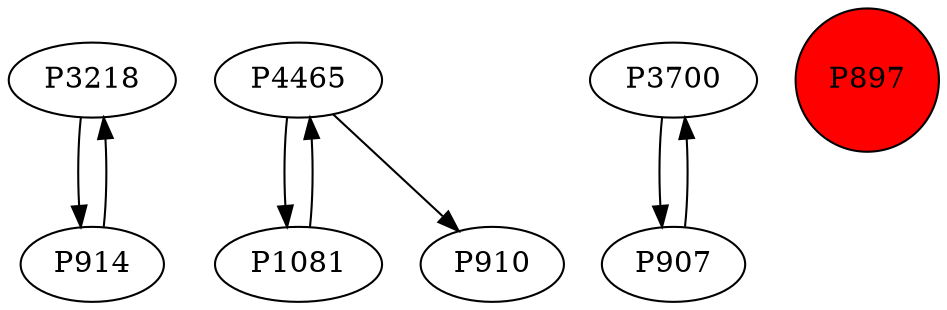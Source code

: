 digraph {
	P3218 -> P914
	P4465 -> P1081
	P914 -> P3218
	P4465 -> P910
	P1081 -> P4465
	P3700 -> P907
	P907 -> P3700
	P897 [shape=circle]
	P897 [style=filled]
	P897 [fillcolor=red]
}